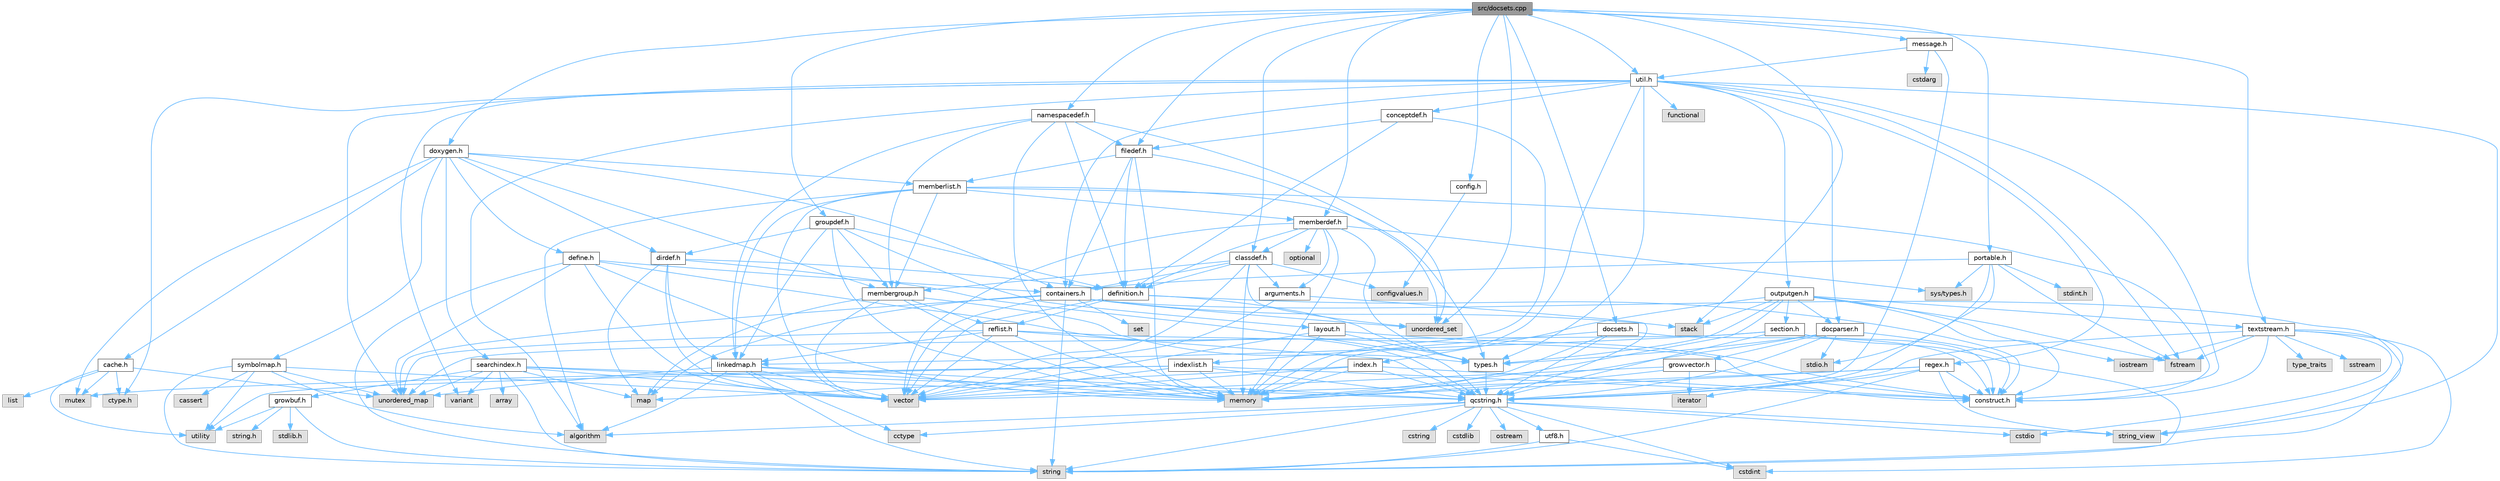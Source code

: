 digraph "src/docsets.cpp"
{
 // INTERACTIVE_SVG=YES
 // LATEX_PDF_SIZE
  bgcolor="transparent";
  edge [fontname=Helvetica,fontsize=10,labelfontname=Helvetica,labelfontsize=10];
  node [fontname=Helvetica,fontsize=10,shape=box,height=0.2,width=0.4];
  Node1 [id="Node000001",label="src/docsets.cpp",height=0.2,width=0.4,color="gray40", fillcolor="grey60", style="filled", fontcolor="black",tooltip=" "];
  Node1 -> Node2 [id="edge1_Node000001_Node000002",color="steelblue1",style="solid",tooltip=" "];
  Node2 [id="Node000002",label="unordered_set",height=0.2,width=0.4,color="grey60", fillcolor="#E0E0E0", style="filled",tooltip=" "];
  Node1 -> Node3 [id="edge2_Node000001_Node000003",color="steelblue1",style="solid",tooltip=" "];
  Node3 [id="Node000003",label="stack",height=0.2,width=0.4,color="grey60", fillcolor="#E0E0E0", style="filled",tooltip=" "];
  Node1 -> Node4 [id="edge3_Node000001_Node000004",color="steelblue1",style="solid",tooltip=" "];
  Node4 [id="Node000004",label="docsets.h",height=0.2,width=0.4,color="grey40", fillcolor="white", style="filled",URL="$d1/db2/docsets_8h.html",tooltip=" "];
  Node4 -> Node5 [id="edge4_Node000004_Node000005",color="steelblue1",style="solid",tooltip=" "];
  Node5 [id="Node000005",label="memory",height=0.2,width=0.4,color="grey60", fillcolor="#E0E0E0", style="filled",tooltip=" "];
  Node4 -> Node6 [id="edge5_Node000004_Node000006",color="steelblue1",style="solid",tooltip=" "];
  Node6 [id="Node000006",label="indexlist.h",height=0.2,width=0.4,color="grey40", fillcolor="white", style="filled",URL="$d5/d61/indexlist_8h.html",tooltip=" "];
  Node6 -> Node7 [id="edge6_Node000006_Node000007",color="steelblue1",style="solid",tooltip=" "];
  Node7 [id="Node000007",label="utility",height=0.2,width=0.4,color="grey60", fillcolor="#E0E0E0", style="filled",tooltip=" "];
  Node6 -> Node8 [id="edge7_Node000006_Node000008",color="steelblue1",style="solid",tooltip=" "];
  Node8 [id="Node000008",label="vector",height=0.2,width=0.4,color="grey60", fillcolor="#E0E0E0", style="filled",tooltip=" "];
  Node6 -> Node5 [id="edge8_Node000006_Node000005",color="steelblue1",style="solid",tooltip=" "];
  Node6 -> Node9 [id="edge9_Node000006_Node000009",color="steelblue1",style="solid",tooltip=" "];
  Node9 [id="Node000009",label="mutex",height=0.2,width=0.4,color="grey60", fillcolor="#E0E0E0", style="filled",tooltip=" "];
  Node6 -> Node10 [id="edge10_Node000006_Node000010",color="steelblue1",style="solid",tooltip=" "];
  Node10 [id="Node000010",label="qcstring.h",height=0.2,width=0.4,color="grey40", fillcolor="white", style="filled",URL="$d7/d5c/qcstring_8h.html",tooltip=" "];
  Node10 -> Node11 [id="edge11_Node000010_Node000011",color="steelblue1",style="solid",tooltip=" "];
  Node11 [id="Node000011",label="string",height=0.2,width=0.4,color="grey60", fillcolor="#E0E0E0", style="filled",tooltip=" "];
  Node10 -> Node12 [id="edge12_Node000010_Node000012",color="steelblue1",style="solid",tooltip=" "];
  Node12 [id="Node000012",label="string_view",height=0.2,width=0.4,color="grey60", fillcolor="#E0E0E0", style="filled",tooltip=" "];
  Node10 -> Node13 [id="edge13_Node000010_Node000013",color="steelblue1",style="solid",tooltip=" "];
  Node13 [id="Node000013",label="algorithm",height=0.2,width=0.4,color="grey60", fillcolor="#E0E0E0", style="filled",tooltip=" "];
  Node10 -> Node14 [id="edge14_Node000010_Node000014",color="steelblue1",style="solid",tooltip=" "];
  Node14 [id="Node000014",label="cctype",height=0.2,width=0.4,color="grey60", fillcolor="#E0E0E0", style="filled",tooltip=" "];
  Node10 -> Node15 [id="edge15_Node000010_Node000015",color="steelblue1",style="solid",tooltip=" "];
  Node15 [id="Node000015",label="cstring",height=0.2,width=0.4,color="grey60", fillcolor="#E0E0E0", style="filled",tooltip=" "];
  Node10 -> Node16 [id="edge16_Node000010_Node000016",color="steelblue1",style="solid",tooltip=" "];
  Node16 [id="Node000016",label="cstdio",height=0.2,width=0.4,color="grey60", fillcolor="#E0E0E0", style="filled",tooltip=" "];
  Node10 -> Node17 [id="edge17_Node000010_Node000017",color="steelblue1",style="solid",tooltip=" "];
  Node17 [id="Node000017",label="cstdlib",height=0.2,width=0.4,color="grey60", fillcolor="#E0E0E0", style="filled",tooltip=" "];
  Node10 -> Node18 [id="edge18_Node000010_Node000018",color="steelblue1",style="solid",tooltip=" "];
  Node18 [id="Node000018",label="cstdint",height=0.2,width=0.4,color="grey60", fillcolor="#E0E0E0", style="filled",tooltip=" "];
  Node10 -> Node19 [id="edge19_Node000010_Node000019",color="steelblue1",style="solid",tooltip=" "];
  Node19 [id="Node000019",label="ostream",height=0.2,width=0.4,color="grey60", fillcolor="#E0E0E0", style="filled",tooltip=" "];
  Node10 -> Node20 [id="edge20_Node000010_Node000020",color="steelblue1",style="solid",tooltip=" "];
  Node20 [id="Node000020",label="utf8.h",height=0.2,width=0.4,color="grey40", fillcolor="white", style="filled",URL="$db/d7c/utf8_8h.html",tooltip="Various UTF8 related helper functions."];
  Node20 -> Node18 [id="edge21_Node000020_Node000018",color="steelblue1",style="solid",tooltip=" "];
  Node20 -> Node11 [id="edge22_Node000020_Node000011",color="steelblue1",style="solid",tooltip=" "];
  Node6 -> Node21 [id="edge23_Node000006_Node000021",color="steelblue1",style="solid",tooltip=" "];
  Node21 [id="Node000021",label="construct.h",height=0.2,width=0.4,color="grey40", fillcolor="white", style="filled",URL="$d7/dfc/construct_8h.html",tooltip=" "];
  Node4 -> Node10 [id="edge24_Node000004_Node000010",color="steelblue1",style="solid",tooltip=" "];
  Node4 -> Node21 [id="edge25_Node000004_Node000021",color="steelblue1",style="solid",tooltip=" "];
  Node1 -> Node22 [id="edge26_Node000001_Node000022",color="steelblue1",style="solid",tooltip=" "];
  Node22 [id="Node000022",label="config.h",height=0.2,width=0.4,color="grey40", fillcolor="white", style="filled",URL="$db/d16/config_8h.html",tooltip=" "];
  Node22 -> Node23 [id="edge27_Node000022_Node000023",color="steelblue1",style="solid",tooltip=" "];
  Node23 [id="Node000023",label="configvalues.h",height=0.2,width=0.4,color="grey60", fillcolor="#E0E0E0", style="filled",tooltip=" "];
  Node1 -> Node24 [id="edge28_Node000001_Node000024",color="steelblue1",style="solid",tooltip=" "];
  Node24 [id="Node000024",label="message.h",height=0.2,width=0.4,color="grey40", fillcolor="white", style="filled",URL="$d2/d0d/message_8h.html",tooltip=" "];
  Node24 -> Node25 [id="edge29_Node000024_Node000025",color="steelblue1",style="solid",tooltip=" "];
  Node25 [id="Node000025",label="cstdarg",height=0.2,width=0.4,color="grey60", fillcolor="#E0E0E0", style="filled",tooltip=" "];
  Node24 -> Node10 [id="edge30_Node000024_Node000010",color="steelblue1",style="solid",tooltip=" "];
  Node24 -> Node26 [id="edge31_Node000024_Node000026",color="steelblue1",style="solid",tooltip=" "];
  Node26 [id="Node000026",label="util.h",height=0.2,width=0.4,color="grey40", fillcolor="white", style="filled",URL="$d8/d3c/util_8h.html",tooltip="A bunch of utility functions."];
  Node26 -> Node5 [id="edge32_Node000026_Node000005",color="steelblue1",style="solid",tooltip=" "];
  Node26 -> Node27 [id="edge33_Node000026_Node000027",color="steelblue1",style="solid",tooltip=" "];
  Node27 [id="Node000027",label="unordered_map",height=0.2,width=0.4,color="grey60", fillcolor="#E0E0E0", style="filled",tooltip=" "];
  Node26 -> Node13 [id="edge34_Node000026_Node000013",color="steelblue1",style="solid",tooltip=" "];
  Node26 -> Node28 [id="edge35_Node000026_Node000028",color="steelblue1",style="solid",tooltip=" "];
  Node28 [id="Node000028",label="functional",height=0.2,width=0.4,color="grey60", fillcolor="#E0E0E0", style="filled",tooltip=" "];
  Node26 -> Node29 [id="edge36_Node000026_Node000029",color="steelblue1",style="solid",tooltip=" "];
  Node29 [id="Node000029",label="fstream",height=0.2,width=0.4,color="grey60", fillcolor="#E0E0E0", style="filled",tooltip=" "];
  Node26 -> Node30 [id="edge37_Node000026_Node000030",color="steelblue1",style="solid",tooltip=" "];
  Node30 [id="Node000030",label="variant",height=0.2,width=0.4,color="grey60", fillcolor="#E0E0E0", style="filled",tooltip=" "];
  Node26 -> Node12 [id="edge38_Node000026_Node000012",color="steelblue1",style="solid",tooltip=" "];
  Node26 -> Node31 [id="edge39_Node000026_Node000031",color="steelblue1",style="solid",tooltip=" "];
  Node31 [id="Node000031",label="ctype.h",height=0.2,width=0.4,color="grey60", fillcolor="#E0E0E0", style="filled",tooltip=" "];
  Node26 -> Node32 [id="edge40_Node000026_Node000032",color="steelblue1",style="solid",tooltip=" "];
  Node32 [id="Node000032",label="types.h",height=0.2,width=0.4,color="grey40", fillcolor="white", style="filled",URL="$d9/d49/types_8h.html",tooltip="This file contains a number of basic enums and types."];
  Node32 -> Node10 [id="edge41_Node000032_Node000010",color="steelblue1",style="solid",tooltip=" "];
  Node26 -> Node33 [id="edge42_Node000026_Node000033",color="steelblue1",style="solid",tooltip=" "];
  Node33 [id="Node000033",label="docparser.h",height=0.2,width=0.4,color="grey40", fillcolor="white", style="filled",URL="$de/d9c/docparser_8h.html",tooltip=" "];
  Node33 -> Node34 [id="edge43_Node000033_Node000034",color="steelblue1",style="solid",tooltip=" "];
  Node34 [id="Node000034",label="stdio.h",height=0.2,width=0.4,color="grey60", fillcolor="#E0E0E0", style="filled",tooltip=" "];
  Node33 -> Node5 [id="edge44_Node000033_Node000005",color="steelblue1",style="solid",tooltip=" "];
  Node33 -> Node10 [id="edge45_Node000033_Node000010",color="steelblue1",style="solid",tooltip=" "];
  Node33 -> Node35 [id="edge46_Node000033_Node000035",color="steelblue1",style="solid",tooltip=" "];
  Node35 [id="Node000035",label="growvector.h",height=0.2,width=0.4,color="grey40", fillcolor="white", style="filled",URL="$d7/d50/growvector_8h.html",tooltip=" "];
  Node35 -> Node8 [id="edge47_Node000035_Node000008",color="steelblue1",style="solid",tooltip=" "];
  Node35 -> Node5 [id="edge48_Node000035_Node000005",color="steelblue1",style="solid",tooltip=" "];
  Node35 -> Node36 [id="edge49_Node000035_Node000036",color="steelblue1",style="solid",tooltip=" "];
  Node36 [id="Node000036",label="iterator",height=0.2,width=0.4,color="grey60", fillcolor="#E0E0E0", style="filled",tooltip=" "];
  Node35 -> Node21 [id="edge50_Node000035_Node000021",color="steelblue1",style="solid",tooltip=" "];
  Node33 -> Node21 [id="edge51_Node000033_Node000021",color="steelblue1",style="solid",tooltip=" "];
  Node33 -> Node32 [id="edge52_Node000033_Node000032",color="steelblue1",style="solid",tooltip=" "];
  Node26 -> Node37 [id="edge53_Node000026_Node000037",color="steelblue1",style="solid",tooltip=" "];
  Node37 [id="Node000037",label="containers.h",height=0.2,width=0.4,color="grey40", fillcolor="white", style="filled",URL="$d5/d75/containers_8h.html",tooltip=" "];
  Node37 -> Node8 [id="edge54_Node000037_Node000008",color="steelblue1",style="solid",tooltip=" "];
  Node37 -> Node11 [id="edge55_Node000037_Node000011",color="steelblue1",style="solid",tooltip=" "];
  Node37 -> Node12 [id="edge56_Node000037_Node000012",color="steelblue1",style="solid",tooltip=" "];
  Node37 -> Node38 [id="edge57_Node000037_Node000038",color="steelblue1",style="solid",tooltip=" "];
  Node38 [id="Node000038",label="set",height=0.2,width=0.4,color="grey60", fillcolor="#E0E0E0", style="filled",tooltip=" "];
  Node37 -> Node39 [id="edge58_Node000037_Node000039",color="steelblue1",style="solid",tooltip=" "];
  Node39 [id="Node000039",label="map",height=0.2,width=0.4,color="grey60", fillcolor="#E0E0E0", style="filled",tooltip=" "];
  Node37 -> Node2 [id="edge59_Node000037_Node000002",color="steelblue1",style="solid",tooltip=" "];
  Node37 -> Node27 [id="edge60_Node000037_Node000027",color="steelblue1",style="solid",tooltip=" "];
  Node37 -> Node3 [id="edge61_Node000037_Node000003",color="steelblue1",style="solid",tooltip=" "];
  Node26 -> Node40 [id="edge62_Node000026_Node000040",color="steelblue1",style="solid",tooltip=" "];
  Node40 [id="Node000040",label="outputgen.h",height=0.2,width=0.4,color="grey40", fillcolor="white", style="filled",URL="$df/d06/outputgen_8h.html",tooltip=" "];
  Node40 -> Node5 [id="edge63_Node000040_Node000005",color="steelblue1",style="solid",tooltip=" "];
  Node40 -> Node3 [id="edge64_Node000040_Node000003",color="steelblue1",style="solid",tooltip=" "];
  Node40 -> Node41 [id="edge65_Node000040_Node000041",color="steelblue1",style="solid",tooltip=" "];
  Node41 [id="Node000041",label="iostream",height=0.2,width=0.4,color="grey60", fillcolor="#E0E0E0", style="filled",tooltip=" "];
  Node40 -> Node29 [id="edge66_Node000040_Node000029",color="steelblue1",style="solid",tooltip=" "];
  Node40 -> Node32 [id="edge67_Node000040_Node000032",color="steelblue1",style="solid",tooltip=" "];
  Node40 -> Node42 [id="edge68_Node000040_Node000042",color="steelblue1",style="solid",tooltip=" "];
  Node42 [id="Node000042",label="index.h",height=0.2,width=0.4,color="grey40", fillcolor="white", style="filled",URL="$d1/db5/index_8h.html",tooltip=" "];
  Node42 -> Node5 [id="edge69_Node000042_Node000005",color="steelblue1",style="solid",tooltip=" "];
  Node42 -> Node8 [id="edge70_Node000042_Node000008",color="steelblue1",style="solid",tooltip=" "];
  Node42 -> Node39 [id="edge71_Node000042_Node000039",color="steelblue1",style="solid",tooltip=" "];
  Node42 -> Node10 [id="edge72_Node000042_Node000010",color="steelblue1",style="solid",tooltip=" "];
  Node42 -> Node21 [id="edge73_Node000042_Node000021",color="steelblue1",style="solid",tooltip=" "];
  Node40 -> Node43 [id="edge74_Node000040_Node000043",color="steelblue1",style="solid",tooltip=" "];
  Node43 [id="Node000043",label="section.h",height=0.2,width=0.4,color="grey40", fillcolor="white", style="filled",URL="$d1/d2a/section_8h.html",tooltip=" "];
  Node43 -> Node11 [id="edge75_Node000043_Node000011",color="steelblue1",style="solid",tooltip=" "];
  Node43 -> Node27 [id="edge76_Node000043_Node000027",color="steelblue1",style="solid",tooltip=" "];
  Node43 -> Node10 [id="edge77_Node000043_Node000010",color="steelblue1",style="solid",tooltip=" "];
  Node43 -> Node44 [id="edge78_Node000043_Node000044",color="steelblue1",style="solid",tooltip=" "];
  Node44 [id="Node000044",label="linkedmap.h",height=0.2,width=0.4,color="grey40", fillcolor="white", style="filled",URL="$da/de1/linkedmap_8h.html",tooltip=" "];
  Node44 -> Node27 [id="edge79_Node000044_Node000027",color="steelblue1",style="solid",tooltip=" "];
  Node44 -> Node8 [id="edge80_Node000044_Node000008",color="steelblue1",style="solid",tooltip=" "];
  Node44 -> Node5 [id="edge81_Node000044_Node000005",color="steelblue1",style="solid",tooltip=" "];
  Node44 -> Node11 [id="edge82_Node000044_Node000011",color="steelblue1",style="solid",tooltip=" "];
  Node44 -> Node13 [id="edge83_Node000044_Node000013",color="steelblue1",style="solid",tooltip=" "];
  Node44 -> Node14 [id="edge84_Node000044_Node000014",color="steelblue1",style="solid",tooltip=" "];
  Node44 -> Node10 [id="edge85_Node000044_Node000010",color="steelblue1",style="solid",tooltip=" "];
  Node43 -> Node21 [id="edge86_Node000043_Node000021",color="steelblue1",style="solid",tooltip=" "];
  Node40 -> Node45 [id="edge87_Node000040_Node000045",color="steelblue1",style="solid",tooltip=" "];
  Node45 [id="Node000045",label="textstream.h",height=0.2,width=0.4,color="grey40", fillcolor="white", style="filled",URL="$d4/d7d/textstream_8h.html",tooltip=" "];
  Node45 -> Node11 [id="edge88_Node000045_Node000011",color="steelblue1",style="solid",tooltip=" "];
  Node45 -> Node41 [id="edge89_Node000045_Node000041",color="steelblue1",style="solid",tooltip=" "];
  Node45 -> Node46 [id="edge90_Node000045_Node000046",color="steelblue1",style="solid",tooltip=" "];
  Node46 [id="Node000046",label="sstream",height=0.2,width=0.4,color="grey60", fillcolor="#E0E0E0", style="filled",tooltip=" "];
  Node45 -> Node18 [id="edge91_Node000045_Node000018",color="steelblue1",style="solid",tooltip=" "];
  Node45 -> Node16 [id="edge92_Node000045_Node000016",color="steelblue1",style="solid",tooltip=" "];
  Node45 -> Node29 [id="edge93_Node000045_Node000029",color="steelblue1",style="solid",tooltip=" "];
  Node45 -> Node47 [id="edge94_Node000045_Node000047",color="steelblue1",style="solid",tooltip=" "];
  Node47 [id="Node000047",label="type_traits",height=0.2,width=0.4,color="grey60", fillcolor="#E0E0E0", style="filled",tooltip=" "];
  Node45 -> Node10 [id="edge95_Node000045_Node000010",color="steelblue1",style="solid",tooltip=" "];
  Node45 -> Node21 [id="edge96_Node000045_Node000021",color="steelblue1",style="solid",tooltip=" "];
  Node40 -> Node33 [id="edge97_Node000040_Node000033",color="steelblue1",style="solid",tooltip=" "];
  Node40 -> Node21 [id="edge98_Node000040_Node000021",color="steelblue1",style="solid",tooltip=" "];
  Node26 -> Node48 [id="edge99_Node000026_Node000048",color="steelblue1",style="solid",tooltip=" "];
  Node48 [id="Node000048",label="regex.h",height=0.2,width=0.4,color="grey40", fillcolor="white", style="filled",URL="$d1/d21/regex_8h.html",tooltip=" "];
  Node48 -> Node5 [id="edge100_Node000048_Node000005",color="steelblue1",style="solid",tooltip=" "];
  Node48 -> Node11 [id="edge101_Node000048_Node000011",color="steelblue1",style="solid",tooltip=" "];
  Node48 -> Node12 [id="edge102_Node000048_Node000012",color="steelblue1",style="solid",tooltip=" "];
  Node48 -> Node8 [id="edge103_Node000048_Node000008",color="steelblue1",style="solid",tooltip=" "];
  Node48 -> Node36 [id="edge104_Node000048_Node000036",color="steelblue1",style="solid",tooltip=" "];
  Node48 -> Node21 [id="edge105_Node000048_Node000021",color="steelblue1",style="solid",tooltip=" "];
  Node26 -> Node49 [id="edge106_Node000026_Node000049",color="steelblue1",style="solid",tooltip=" "];
  Node49 [id="Node000049",label="conceptdef.h",height=0.2,width=0.4,color="grey40", fillcolor="white", style="filled",URL="$da/df1/conceptdef_8h.html",tooltip=" "];
  Node49 -> Node5 [id="edge107_Node000049_Node000005",color="steelblue1",style="solid",tooltip=" "];
  Node49 -> Node50 [id="edge108_Node000049_Node000050",color="steelblue1",style="solid",tooltip=" "];
  Node50 [id="Node000050",label="definition.h",height=0.2,width=0.4,color="grey40", fillcolor="white", style="filled",URL="$df/da1/definition_8h.html",tooltip=" "];
  Node50 -> Node8 [id="edge109_Node000050_Node000008",color="steelblue1",style="solid",tooltip=" "];
  Node50 -> Node32 [id="edge110_Node000050_Node000032",color="steelblue1",style="solid",tooltip=" "];
  Node50 -> Node51 [id="edge111_Node000050_Node000051",color="steelblue1",style="solid",tooltip=" "];
  Node51 [id="Node000051",label="reflist.h",height=0.2,width=0.4,color="grey40", fillcolor="white", style="filled",URL="$d1/d02/reflist_8h.html",tooltip=" "];
  Node51 -> Node8 [id="edge112_Node000051_Node000008",color="steelblue1",style="solid",tooltip=" "];
  Node51 -> Node27 [id="edge113_Node000051_Node000027",color="steelblue1",style="solid",tooltip=" "];
  Node51 -> Node5 [id="edge114_Node000051_Node000005",color="steelblue1",style="solid",tooltip=" "];
  Node51 -> Node10 [id="edge115_Node000051_Node000010",color="steelblue1",style="solid",tooltip=" "];
  Node51 -> Node44 [id="edge116_Node000051_Node000044",color="steelblue1",style="solid",tooltip=" "];
  Node51 -> Node21 [id="edge117_Node000051_Node000021",color="steelblue1",style="solid",tooltip=" "];
  Node50 -> Node21 [id="edge118_Node000050_Node000021",color="steelblue1",style="solid",tooltip=" "];
  Node49 -> Node52 [id="edge119_Node000049_Node000052",color="steelblue1",style="solid",tooltip=" "];
  Node52 [id="Node000052",label="filedef.h",height=0.2,width=0.4,color="grey40", fillcolor="white", style="filled",URL="$d4/d3a/filedef_8h.html",tooltip=" "];
  Node52 -> Node5 [id="edge120_Node000052_Node000005",color="steelblue1",style="solid",tooltip=" "];
  Node52 -> Node2 [id="edge121_Node000052_Node000002",color="steelblue1",style="solid",tooltip=" "];
  Node52 -> Node50 [id="edge122_Node000052_Node000050",color="steelblue1",style="solid",tooltip=" "];
  Node52 -> Node53 [id="edge123_Node000052_Node000053",color="steelblue1",style="solid",tooltip=" "];
  Node53 [id="Node000053",label="memberlist.h",height=0.2,width=0.4,color="grey40", fillcolor="white", style="filled",URL="$dd/d78/memberlist_8h.html",tooltip=" "];
  Node53 -> Node8 [id="edge124_Node000053_Node000008",color="steelblue1",style="solid",tooltip=" "];
  Node53 -> Node13 [id="edge125_Node000053_Node000013",color="steelblue1",style="solid",tooltip=" "];
  Node53 -> Node54 [id="edge126_Node000053_Node000054",color="steelblue1",style="solid",tooltip=" "];
  Node54 [id="Node000054",label="memberdef.h",height=0.2,width=0.4,color="grey40", fillcolor="white", style="filled",URL="$d4/d46/memberdef_8h.html",tooltip=" "];
  Node54 -> Node8 [id="edge127_Node000054_Node000008",color="steelblue1",style="solid",tooltip=" "];
  Node54 -> Node5 [id="edge128_Node000054_Node000005",color="steelblue1",style="solid",tooltip=" "];
  Node54 -> Node55 [id="edge129_Node000054_Node000055",color="steelblue1",style="solid",tooltip=" "];
  Node55 [id="Node000055",label="optional",height=0.2,width=0.4,color="grey60", fillcolor="#E0E0E0", style="filled",tooltip=" "];
  Node54 -> Node56 [id="edge130_Node000054_Node000056",color="steelblue1",style="solid",tooltip=" "];
  Node56 [id="Node000056",label="sys/types.h",height=0.2,width=0.4,color="grey60", fillcolor="#E0E0E0", style="filled",tooltip=" "];
  Node54 -> Node32 [id="edge131_Node000054_Node000032",color="steelblue1",style="solid",tooltip=" "];
  Node54 -> Node50 [id="edge132_Node000054_Node000050",color="steelblue1",style="solid",tooltip=" "];
  Node54 -> Node57 [id="edge133_Node000054_Node000057",color="steelblue1",style="solid",tooltip=" "];
  Node57 [id="Node000057",label="arguments.h",height=0.2,width=0.4,color="grey40", fillcolor="white", style="filled",URL="$df/d9b/arguments_8h.html",tooltip=" "];
  Node57 -> Node8 [id="edge134_Node000057_Node000008",color="steelblue1",style="solid",tooltip=" "];
  Node57 -> Node10 [id="edge135_Node000057_Node000010",color="steelblue1",style="solid",tooltip=" "];
  Node54 -> Node58 [id="edge136_Node000054_Node000058",color="steelblue1",style="solid",tooltip=" "];
  Node58 [id="Node000058",label="classdef.h",height=0.2,width=0.4,color="grey40", fillcolor="white", style="filled",URL="$d1/da6/classdef_8h.html",tooltip=" "];
  Node58 -> Node5 [id="edge137_Node000058_Node000005",color="steelblue1",style="solid",tooltip=" "];
  Node58 -> Node8 [id="edge138_Node000058_Node000008",color="steelblue1",style="solid",tooltip=" "];
  Node58 -> Node2 [id="edge139_Node000058_Node000002",color="steelblue1",style="solid",tooltip=" "];
  Node58 -> Node37 [id="edge140_Node000058_Node000037",color="steelblue1",style="solid",tooltip=" "];
  Node58 -> Node50 [id="edge141_Node000058_Node000050",color="steelblue1",style="solid",tooltip=" "];
  Node58 -> Node57 [id="edge142_Node000058_Node000057",color="steelblue1",style="solid",tooltip=" "];
  Node58 -> Node59 [id="edge143_Node000058_Node000059",color="steelblue1",style="solid",tooltip=" "];
  Node59 [id="Node000059",label="membergroup.h",height=0.2,width=0.4,color="grey40", fillcolor="white", style="filled",URL="$d9/d11/membergroup_8h.html",tooltip=" "];
  Node59 -> Node8 [id="edge144_Node000059_Node000008",color="steelblue1",style="solid",tooltip=" "];
  Node59 -> Node39 [id="edge145_Node000059_Node000039",color="steelblue1",style="solid",tooltip=" "];
  Node59 -> Node5 [id="edge146_Node000059_Node000005",color="steelblue1",style="solid",tooltip=" "];
  Node59 -> Node32 [id="edge147_Node000059_Node000032",color="steelblue1",style="solid",tooltip=" "];
  Node59 -> Node51 [id="edge148_Node000059_Node000051",color="steelblue1",style="solid",tooltip=" "];
  Node58 -> Node23 [id="edge149_Node000058_Node000023",color="steelblue1",style="solid",tooltip=" "];
  Node53 -> Node44 [id="edge150_Node000053_Node000044",color="steelblue1",style="solid",tooltip=" "];
  Node53 -> Node32 [id="edge151_Node000053_Node000032",color="steelblue1",style="solid",tooltip=" "];
  Node53 -> Node59 [id="edge152_Node000053_Node000059",color="steelblue1",style="solid",tooltip=" "];
  Node53 -> Node21 [id="edge153_Node000053_Node000021",color="steelblue1",style="solid",tooltip=" "];
  Node52 -> Node37 [id="edge154_Node000052_Node000037",color="steelblue1",style="solid",tooltip=" "];
  Node26 -> Node21 [id="edge155_Node000026_Node000021",color="steelblue1",style="solid",tooltip=" "];
  Node1 -> Node60 [id="edge156_Node000001_Node000060",color="steelblue1",style="solid",tooltip=" "];
  Node60 [id="Node000060",label="doxygen.h",height=0.2,width=0.4,color="grey40", fillcolor="white", style="filled",URL="$d1/da1/doxygen_8h.html",tooltip=" "];
  Node60 -> Node9 [id="edge157_Node000060_Node000009",color="steelblue1",style="solid",tooltip=" "];
  Node60 -> Node37 [id="edge158_Node000060_Node000037",color="steelblue1",style="solid",tooltip=" "];
  Node60 -> Node59 [id="edge159_Node000060_Node000059",color="steelblue1",style="solid",tooltip=" "];
  Node60 -> Node61 [id="edge160_Node000060_Node000061",color="steelblue1",style="solid",tooltip=" "];
  Node61 [id="Node000061",label="dirdef.h",height=0.2,width=0.4,color="grey40", fillcolor="white", style="filled",URL="$d6/d15/dirdef_8h.html",tooltip=" "];
  Node61 -> Node8 [id="edge161_Node000061_Node000008",color="steelblue1",style="solid",tooltip=" "];
  Node61 -> Node39 [id="edge162_Node000061_Node000039",color="steelblue1",style="solid",tooltip=" "];
  Node61 -> Node10 [id="edge163_Node000061_Node000010",color="steelblue1",style="solid",tooltip=" "];
  Node61 -> Node44 [id="edge164_Node000061_Node000044",color="steelblue1",style="solid",tooltip=" "];
  Node61 -> Node50 [id="edge165_Node000061_Node000050",color="steelblue1",style="solid",tooltip=" "];
  Node60 -> Node53 [id="edge166_Node000060_Node000053",color="steelblue1",style="solid",tooltip=" "];
  Node60 -> Node62 [id="edge167_Node000060_Node000062",color="steelblue1",style="solid",tooltip=" "];
  Node62 [id="Node000062",label="define.h",height=0.2,width=0.4,color="grey40", fillcolor="white", style="filled",URL="$df/d67/define_8h.html",tooltip=" "];
  Node62 -> Node8 [id="edge168_Node000062_Node000008",color="steelblue1",style="solid",tooltip=" "];
  Node62 -> Node5 [id="edge169_Node000062_Node000005",color="steelblue1",style="solid",tooltip=" "];
  Node62 -> Node11 [id="edge170_Node000062_Node000011",color="steelblue1",style="solid",tooltip=" "];
  Node62 -> Node27 [id="edge171_Node000062_Node000027",color="steelblue1",style="solid",tooltip=" "];
  Node62 -> Node10 [id="edge172_Node000062_Node000010",color="steelblue1",style="solid",tooltip=" "];
  Node62 -> Node37 [id="edge173_Node000062_Node000037",color="steelblue1",style="solid",tooltip=" "];
  Node60 -> Node63 [id="edge174_Node000060_Node000063",color="steelblue1",style="solid",tooltip=" "];
  Node63 [id="Node000063",label="cache.h",height=0.2,width=0.4,color="grey40", fillcolor="white", style="filled",URL="$d3/d26/cache_8h.html",tooltip=" "];
  Node63 -> Node64 [id="edge175_Node000063_Node000064",color="steelblue1",style="solid",tooltip=" "];
  Node64 [id="Node000064",label="list",height=0.2,width=0.4,color="grey60", fillcolor="#E0E0E0", style="filled",tooltip=" "];
  Node63 -> Node27 [id="edge176_Node000063_Node000027",color="steelblue1",style="solid",tooltip=" "];
  Node63 -> Node9 [id="edge177_Node000063_Node000009",color="steelblue1",style="solid",tooltip=" "];
  Node63 -> Node7 [id="edge178_Node000063_Node000007",color="steelblue1",style="solid",tooltip=" "];
  Node63 -> Node31 [id="edge179_Node000063_Node000031",color="steelblue1",style="solid",tooltip=" "];
  Node60 -> Node65 [id="edge180_Node000060_Node000065",color="steelblue1",style="solid",tooltip=" "];
  Node65 [id="Node000065",label="symbolmap.h",height=0.2,width=0.4,color="grey40", fillcolor="white", style="filled",URL="$d7/ddd/symbolmap_8h.html",tooltip=" "];
  Node65 -> Node13 [id="edge181_Node000065_Node000013",color="steelblue1",style="solid",tooltip=" "];
  Node65 -> Node27 [id="edge182_Node000065_Node000027",color="steelblue1",style="solid",tooltip=" "];
  Node65 -> Node8 [id="edge183_Node000065_Node000008",color="steelblue1",style="solid",tooltip=" "];
  Node65 -> Node11 [id="edge184_Node000065_Node000011",color="steelblue1",style="solid",tooltip=" "];
  Node65 -> Node7 [id="edge185_Node000065_Node000007",color="steelblue1",style="solid",tooltip=" "];
  Node65 -> Node66 [id="edge186_Node000065_Node000066",color="steelblue1",style="solid",tooltip=" "];
  Node66 [id="Node000066",label="cassert",height=0.2,width=0.4,color="grey60", fillcolor="#E0E0E0", style="filled",tooltip=" "];
  Node60 -> Node67 [id="edge187_Node000060_Node000067",color="steelblue1",style="solid",tooltip=" "];
  Node67 [id="Node000067",label="searchindex.h",height=0.2,width=0.4,color="grey40", fillcolor="white", style="filled",URL="$de/d07/searchindex_8h.html",tooltip="Web server based search engine."];
  Node67 -> Node5 [id="edge188_Node000067_Node000005",color="steelblue1",style="solid",tooltip=" "];
  Node67 -> Node8 [id="edge189_Node000067_Node000008",color="steelblue1",style="solid",tooltip=" "];
  Node67 -> Node39 [id="edge190_Node000067_Node000039",color="steelblue1",style="solid",tooltip=" "];
  Node67 -> Node27 [id="edge191_Node000067_Node000027",color="steelblue1",style="solid",tooltip=" "];
  Node67 -> Node11 [id="edge192_Node000067_Node000011",color="steelblue1",style="solid",tooltip=" "];
  Node67 -> Node68 [id="edge193_Node000067_Node000068",color="steelblue1",style="solid",tooltip=" "];
  Node68 [id="Node000068",label="array",height=0.2,width=0.4,color="grey60", fillcolor="#E0E0E0", style="filled",tooltip=" "];
  Node67 -> Node30 [id="edge194_Node000067_Node000030",color="steelblue1",style="solid",tooltip=" "];
  Node67 -> Node10 [id="edge195_Node000067_Node000010",color="steelblue1",style="solid",tooltip=" "];
  Node67 -> Node69 [id="edge196_Node000067_Node000069",color="steelblue1",style="solid",tooltip=" "];
  Node69 [id="Node000069",label="growbuf.h",height=0.2,width=0.4,color="grey40", fillcolor="white", style="filled",URL="$dd/d72/growbuf_8h.html",tooltip=" "];
  Node69 -> Node7 [id="edge197_Node000069_Node000007",color="steelblue1",style="solid",tooltip=" "];
  Node69 -> Node70 [id="edge198_Node000069_Node000070",color="steelblue1",style="solid",tooltip=" "];
  Node70 [id="Node000070",label="stdlib.h",height=0.2,width=0.4,color="grey60", fillcolor="#E0E0E0", style="filled",tooltip=" "];
  Node69 -> Node71 [id="edge199_Node000069_Node000071",color="steelblue1",style="solid",tooltip=" "];
  Node71 [id="Node000071",label="string.h",height=0.2,width=0.4,color="grey60", fillcolor="#E0E0E0", style="filled",tooltip=" "];
  Node69 -> Node11 [id="edge200_Node000069_Node000011",color="steelblue1",style="solid",tooltip=" "];
  Node1 -> Node72 [id="edge201_Node000001_Node000072",color="steelblue1",style="solid",tooltip=" "];
  Node72 [id="Node000072",label="groupdef.h",height=0.2,width=0.4,color="grey40", fillcolor="white", style="filled",URL="$d1/de6/groupdef_8h.html",tooltip=" "];
  Node72 -> Node5 [id="edge202_Node000072_Node000005",color="steelblue1",style="solid",tooltip=" "];
  Node72 -> Node50 [id="edge203_Node000072_Node000050",color="steelblue1",style="solid",tooltip=" "];
  Node72 -> Node61 [id="edge204_Node000072_Node000061",color="steelblue1",style="solid",tooltip=" "];
  Node72 -> Node73 [id="edge205_Node000072_Node000073",color="steelblue1",style="solid",tooltip=" "];
  Node73 [id="Node000073",label="layout.h",height=0.2,width=0.4,color="grey40", fillcolor="white", style="filled",URL="$db/d51/layout_8h.html",tooltip=" "];
  Node73 -> Node5 [id="edge206_Node000073_Node000005",color="steelblue1",style="solid",tooltip=" "];
  Node73 -> Node8 [id="edge207_Node000073_Node000008",color="steelblue1",style="solid",tooltip=" "];
  Node73 -> Node32 [id="edge208_Node000073_Node000032",color="steelblue1",style="solid",tooltip=" "];
  Node73 -> Node21 [id="edge209_Node000073_Node000021",color="steelblue1",style="solid",tooltip=" "];
  Node72 -> Node59 [id="edge210_Node000072_Node000059",color="steelblue1",style="solid",tooltip=" "];
  Node72 -> Node44 [id="edge211_Node000072_Node000044",color="steelblue1",style="solid",tooltip=" "];
  Node1 -> Node58 [id="edge212_Node000001_Node000058",color="steelblue1",style="solid",tooltip=" "];
  Node1 -> Node52 [id="edge213_Node000001_Node000052",color="steelblue1",style="solid",tooltip=" "];
  Node1 -> Node54 [id="edge214_Node000001_Node000054",color="steelblue1",style="solid",tooltip=" "];
  Node1 -> Node74 [id="edge215_Node000001_Node000074",color="steelblue1",style="solid",tooltip=" "];
  Node74 [id="Node000074",label="namespacedef.h",height=0.2,width=0.4,color="grey40", fillcolor="white", style="filled",URL="$d7/d97/namespacedef_8h.html",tooltip=" "];
  Node74 -> Node5 [id="edge216_Node000074_Node000005",color="steelblue1",style="solid",tooltip=" "];
  Node74 -> Node2 [id="edge217_Node000074_Node000002",color="steelblue1",style="solid",tooltip=" "];
  Node74 -> Node50 [id="edge218_Node000074_Node000050",color="steelblue1",style="solid",tooltip=" "];
  Node74 -> Node52 [id="edge219_Node000074_Node000052",color="steelblue1",style="solid",tooltip=" "];
  Node74 -> Node44 [id="edge220_Node000074_Node000044",color="steelblue1",style="solid",tooltip=" "];
  Node74 -> Node59 [id="edge221_Node000074_Node000059",color="steelblue1",style="solid",tooltip=" "];
  Node1 -> Node26 [id="edge222_Node000001_Node000026",color="steelblue1",style="solid",tooltip=" "];
  Node1 -> Node45 [id="edge223_Node000001_Node000045",color="steelblue1",style="solid",tooltip=" "];
  Node1 -> Node75 [id="edge224_Node000001_Node000075",color="steelblue1",style="solid",tooltip=" "];
  Node75 [id="Node000075",label="portable.h",height=0.2,width=0.4,color="grey40", fillcolor="white", style="filled",URL="$d2/de2/portable_8h.html",tooltip="Portable versions of functions that are platform dependent."];
  Node75 -> Node34 [id="edge225_Node000075_Node000034",color="steelblue1",style="solid",tooltip=" "];
  Node75 -> Node56 [id="edge226_Node000075_Node000056",color="steelblue1",style="solid",tooltip=" "];
  Node75 -> Node76 [id="edge227_Node000075_Node000076",color="steelblue1",style="solid",tooltip=" "];
  Node76 [id="Node000076",label="stdint.h",height=0.2,width=0.4,color="grey60", fillcolor="#E0E0E0", style="filled",tooltip=" "];
  Node75 -> Node29 [id="edge228_Node000075_Node000029",color="steelblue1",style="solid",tooltip=" "];
  Node75 -> Node37 [id="edge229_Node000075_Node000037",color="steelblue1",style="solid",tooltip=" "];
  Node75 -> Node10 [id="edge230_Node000075_Node000010",color="steelblue1",style="solid",tooltip=" "];
}
